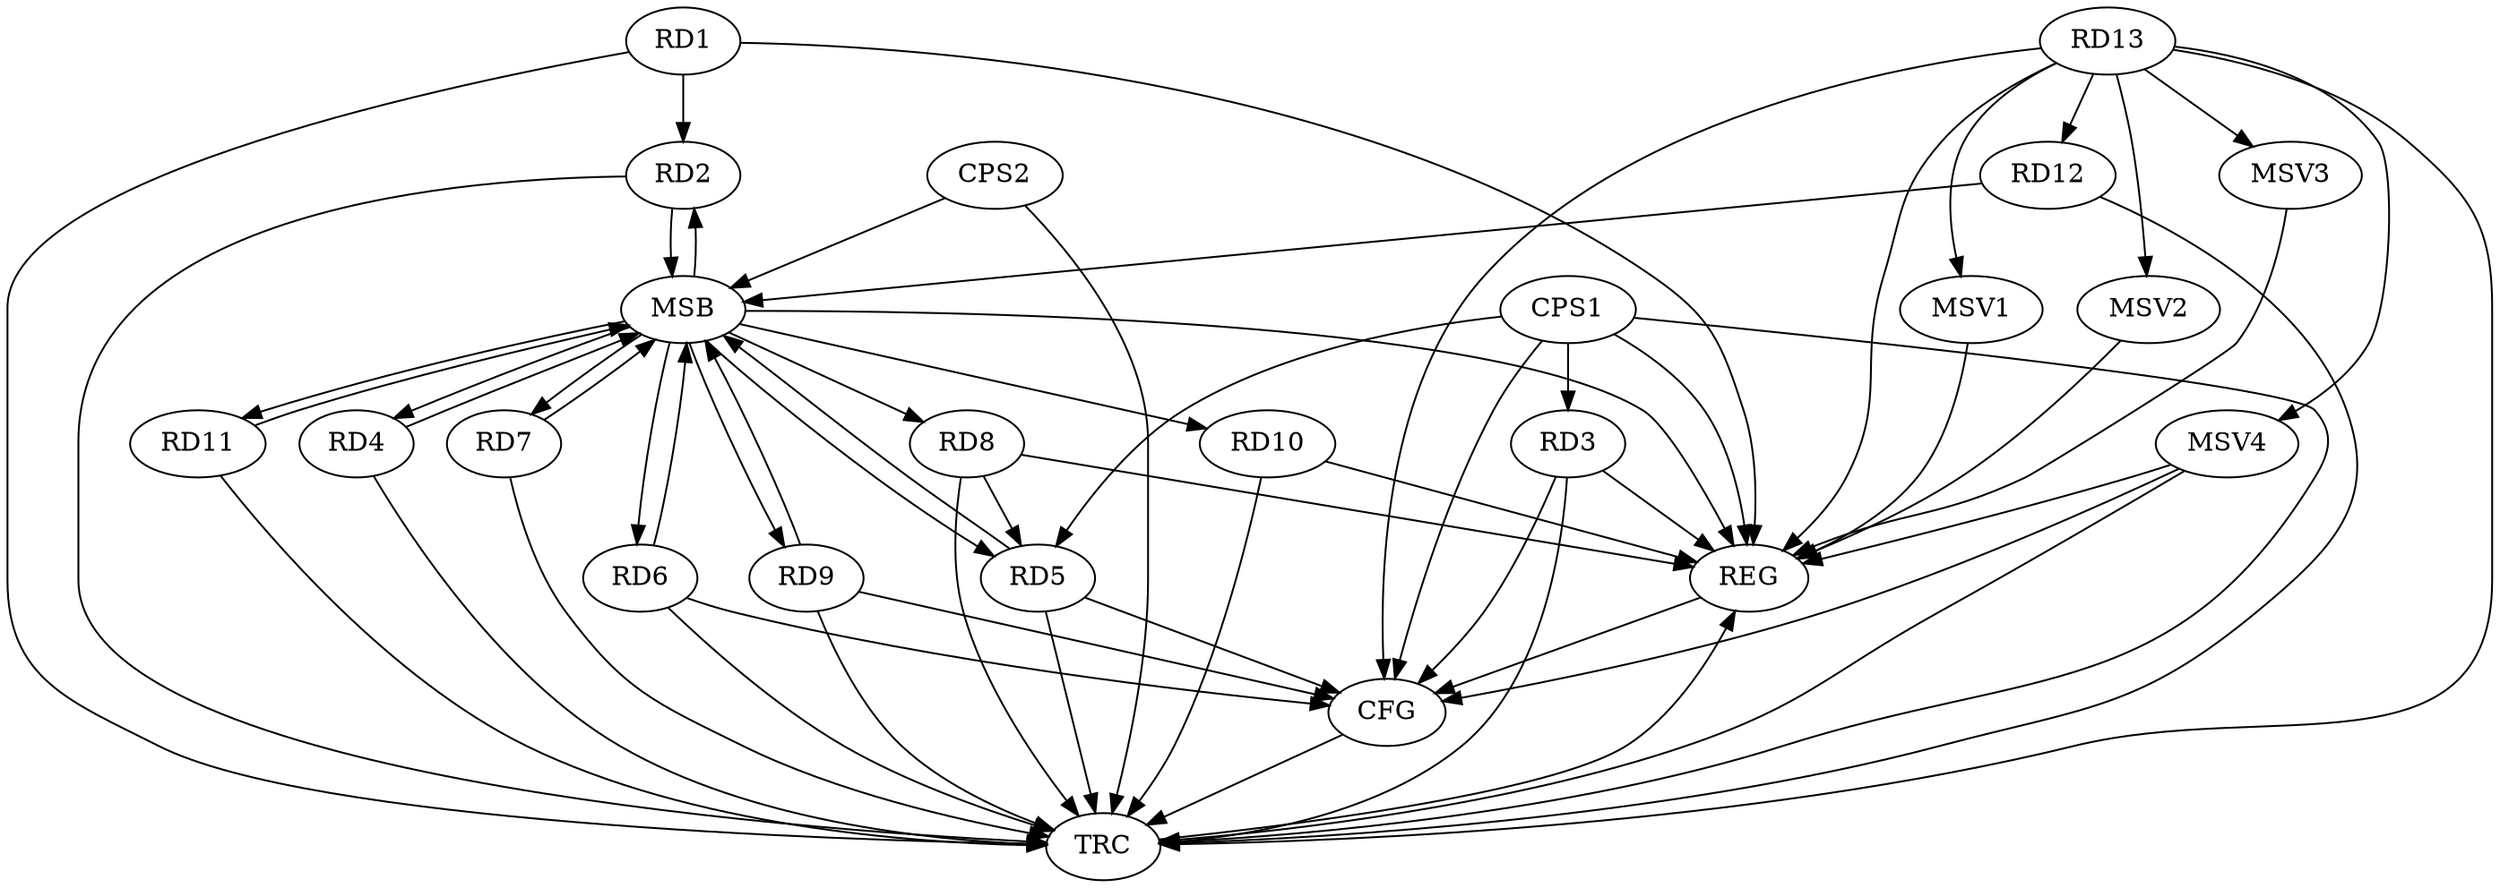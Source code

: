 strict digraph G {
  RD1 [ label="RD1" ];
  RD2 [ label="RD2" ];
  RD3 [ label="RD3" ];
  RD4 [ label="RD4" ];
  RD5 [ label="RD5" ];
  RD6 [ label="RD6" ];
  RD7 [ label="RD7" ];
  RD8 [ label="RD8" ];
  RD9 [ label="RD9" ];
  RD10 [ label="RD10" ];
  RD11 [ label="RD11" ];
  RD12 [ label="RD12" ];
  RD13 [ label="RD13" ];
  CPS1 [ label="CPS1" ];
  CPS2 [ label="CPS2" ];
  REG [ label="REG" ];
  MSB [ label="MSB" ];
  CFG [ label="CFG" ];
  TRC [ label="TRC" ];
  MSV1 [ label="MSV1" ];
  MSV2 [ label="MSV2" ];
  MSV3 [ label="MSV3" ];
  MSV4 [ label="MSV4" ];
  RD1 -> RD2;
  RD8 -> RD5;
  RD13 -> RD12;
  CPS1 -> RD3;
  CPS1 -> RD5;
  RD1 -> REG;
  RD3 -> REG;
  RD8 -> REG;
  RD10 -> REG;
  RD13 -> REG;
  CPS1 -> REG;
  RD2 -> MSB;
  MSB -> RD5;
  MSB -> REG;
  RD4 -> MSB;
  MSB -> RD6;
  RD5 -> MSB;
  RD6 -> MSB;
  MSB -> RD7;
  RD7 -> MSB;
  MSB -> RD4;
  MSB -> RD8;
  MSB -> RD9;
  RD9 -> MSB;
  MSB -> RD10;
  RD11 -> MSB;
  RD12 -> MSB;
  MSB -> RD2;
  CPS2 -> MSB;
  MSB -> RD11;
  RD6 -> CFG;
  RD5 -> CFG;
  RD3 -> CFG;
  CPS1 -> CFG;
  RD13 -> CFG;
  RD9 -> CFG;
  REG -> CFG;
  RD1 -> TRC;
  RD2 -> TRC;
  RD3 -> TRC;
  RD4 -> TRC;
  RD5 -> TRC;
  RD6 -> TRC;
  RD7 -> TRC;
  RD8 -> TRC;
  RD9 -> TRC;
  RD10 -> TRC;
  RD11 -> TRC;
  RD12 -> TRC;
  RD13 -> TRC;
  CPS1 -> TRC;
  CPS2 -> TRC;
  CFG -> TRC;
  TRC -> REG;
  RD13 -> MSV1;
  MSV1 -> REG;
  RD13 -> MSV2;
  MSV2 -> REG;
  RD13 -> MSV3;
  MSV3 -> REG;
  RD13 -> MSV4;
  MSV4 -> REG;
  MSV4 -> TRC;
  MSV4 -> CFG;
}
